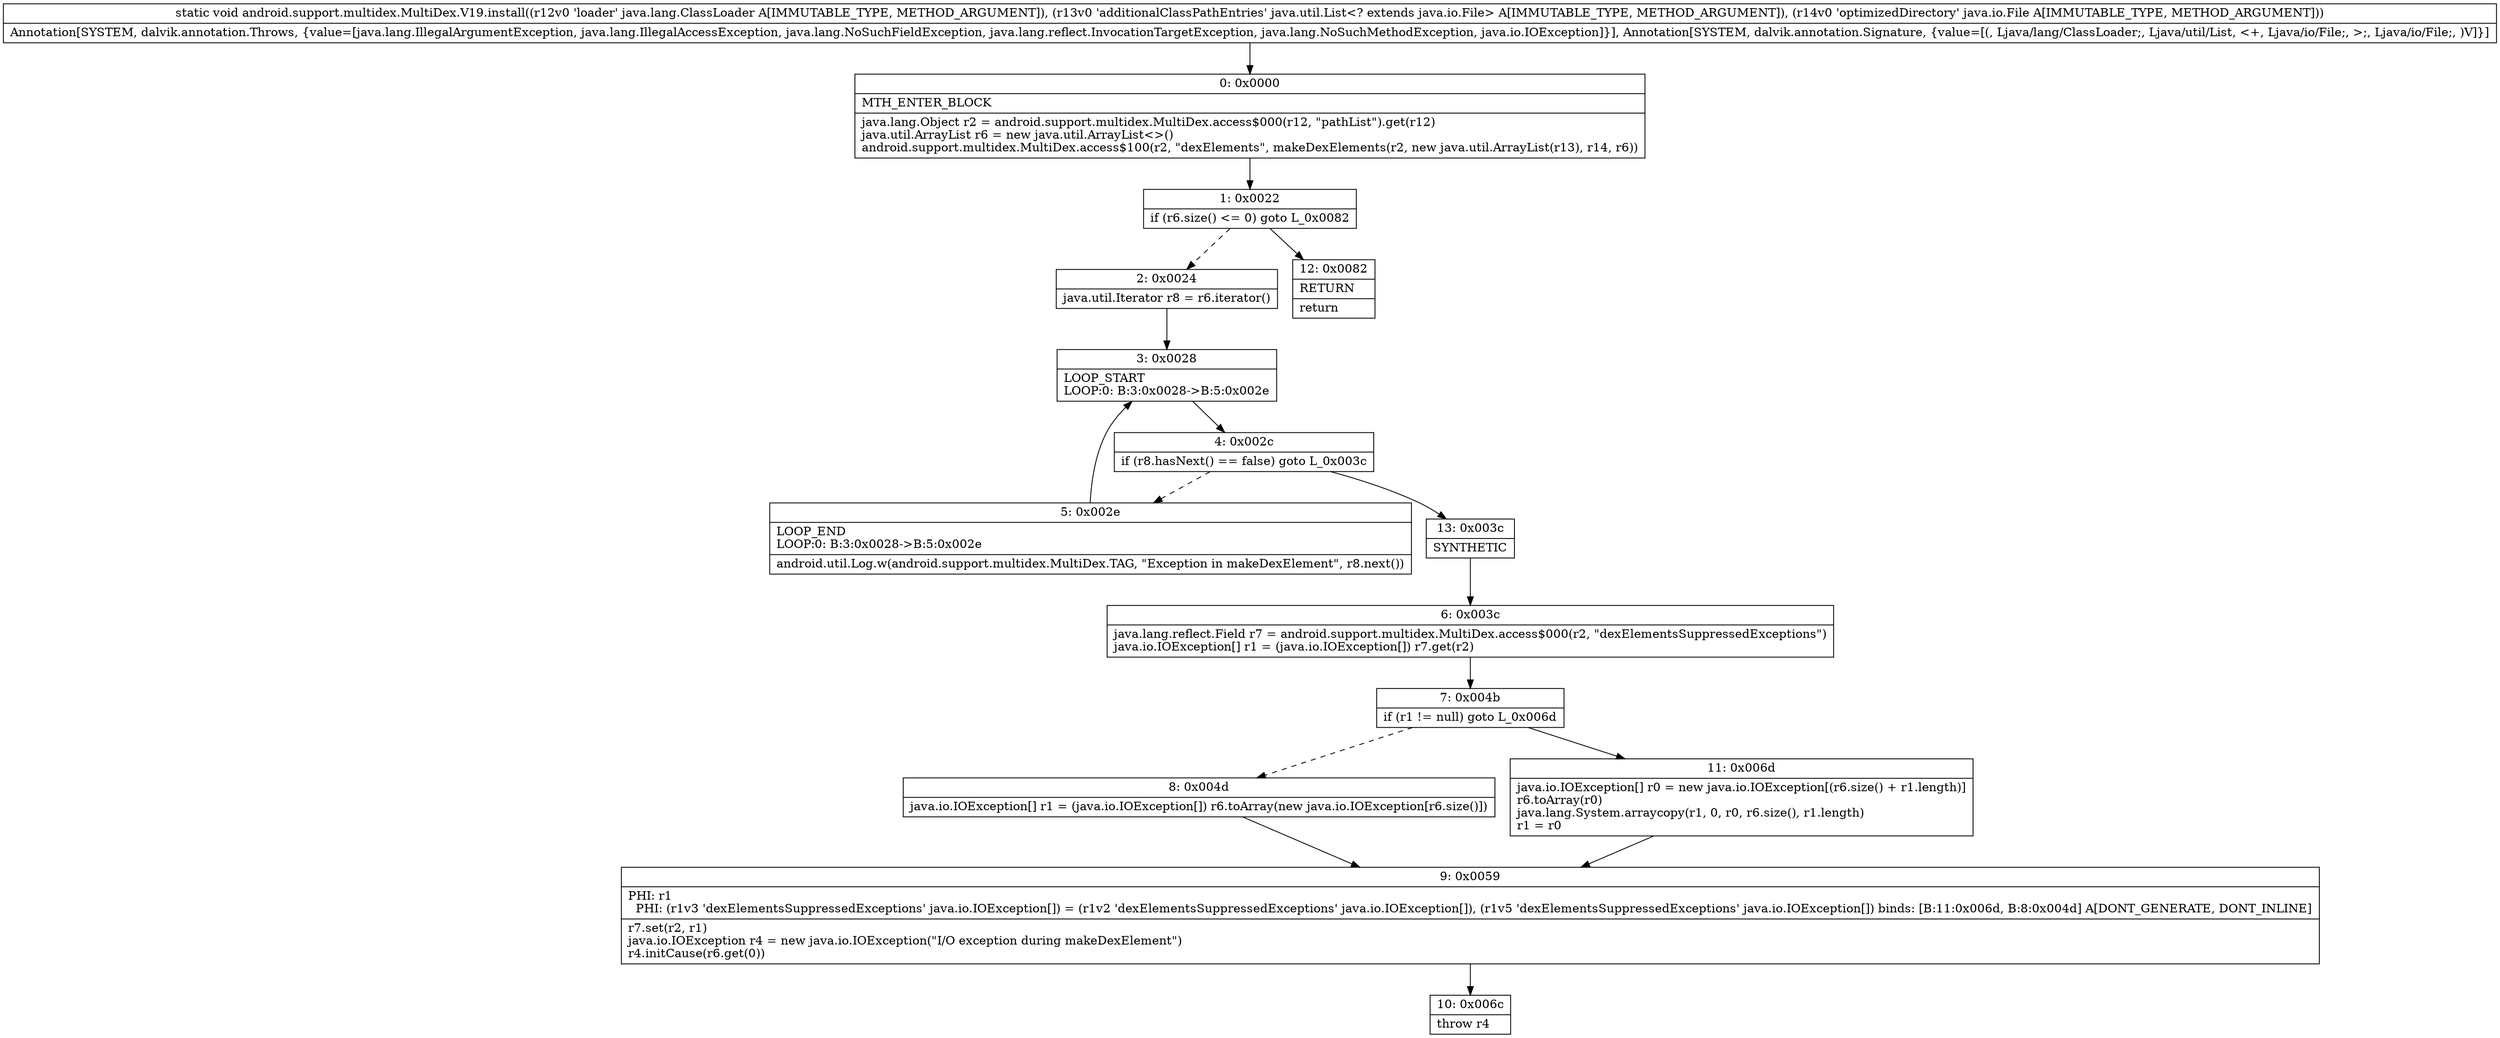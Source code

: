 digraph "CFG forandroid.support.multidex.MultiDex.V19.install(Ljava\/lang\/ClassLoader;Ljava\/util\/List;Ljava\/io\/File;)V" {
Node_0 [shape=record,label="{0\:\ 0x0000|MTH_ENTER_BLOCK\l|java.lang.Object r2 = android.support.multidex.MultiDex.access$000(r12, \"pathList\").get(r12)\ljava.util.ArrayList r6 = new java.util.ArrayList\<\>()\landroid.support.multidex.MultiDex.access$100(r2, \"dexElements\", makeDexElements(r2, new java.util.ArrayList(r13), r14, r6))\l}"];
Node_1 [shape=record,label="{1\:\ 0x0022|if (r6.size() \<= 0) goto L_0x0082\l}"];
Node_2 [shape=record,label="{2\:\ 0x0024|java.util.Iterator r8 = r6.iterator()\l}"];
Node_3 [shape=record,label="{3\:\ 0x0028|LOOP_START\lLOOP:0: B:3:0x0028\-\>B:5:0x002e\l}"];
Node_4 [shape=record,label="{4\:\ 0x002c|if (r8.hasNext() == false) goto L_0x003c\l}"];
Node_5 [shape=record,label="{5\:\ 0x002e|LOOP_END\lLOOP:0: B:3:0x0028\-\>B:5:0x002e\l|android.util.Log.w(android.support.multidex.MultiDex.TAG, \"Exception in makeDexElement\", r8.next())\l}"];
Node_6 [shape=record,label="{6\:\ 0x003c|java.lang.reflect.Field r7 = android.support.multidex.MultiDex.access$000(r2, \"dexElementsSuppressedExceptions\")\ljava.io.IOException[] r1 = (java.io.IOException[]) r7.get(r2)\l}"];
Node_7 [shape=record,label="{7\:\ 0x004b|if (r1 != null) goto L_0x006d\l}"];
Node_8 [shape=record,label="{8\:\ 0x004d|java.io.IOException[] r1 = (java.io.IOException[]) r6.toArray(new java.io.IOException[r6.size()])\l}"];
Node_9 [shape=record,label="{9\:\ 0x0059|PHI: r1 \l  PHI: (r1v3 'dexElementsSuppressedExceptions' java.io.IOException[]) = (r1v2 'dexElementsSuppressedExceptions' java.io.IOException[]), (r1v5 'dexElementsSuppressedExceptions' java.io.IOException[]) binds: [B:11:0x006d, B:8:0x004d] A[DONT_GENERATE, DONT_INLINE]\l|r7.set(r2, r1)\ljava.io.IOException r4 = new java.io.IOException(\"I\/O exception during makeDexElement\")\lr4.initCause(r6.get(0))\l}"];
Node_10 [shape=record,label="{10\:\ 0x006c|throw r4\l}"];
Node_11 [shape=record,label="{11\:\ 0x006d|java.io.IOException[] r0 = new java.io.IOException[(r6.size() + r1.length)]\lr6.toArray(r0)\ljava.lang.System.arraycopy(r1, 0, r0, r6.size(), r1.length)\lr1 = r0\l}"];
Node_12 [shape=record,label="{12\:\ 0x0082|RETURN\l|return\l}"];
Node_13 [shape=record,label="{13\:\ 0x003c|SYNTHETIC\l}"];
MethodNode[shape=record,label="{static void android.support.multidex.MultiDex.V19.install((r12v0 'loader' java.lang.ClassLoader A[IMMUTABLE_TYPE, METHOD_ARGUMENT]), (r13v0 'additionalClassPathEntries' java.util.List\<? extends java.io.File\> A[IMMUTABLE_TYPE, METHOD_ARGUMENT]), (r14v0 'optimizedDirectory' java.io.File A[IMMUTABLE_TYPE, METHOD_ARGUMENT]))  | Annotation[SYSTEM, dalvik.annotation.Throws, \{value=[java.lang.IllegalArgumentException, java.lang.IllegalAccessException, java.lang.NoSuchFieldException, java.lang.reflect.InvocationTargetException, java.lang.NoSuchMethodException, java.io.IOException]\}], Annotation[SYSTEM, dalvik.annotation.Signature, \{value=[(, Ljava\/lang\/ClassLoader;, Ljava\/util\/List, \<+, Ljava\/io\/File;, \>;, Ljava\/io\/File;, )V]\}]\l}"];
MethodNode -> Node_0;
Node_0 -> Node_1;
Node_1 -> Node_2[style=dashed];
Node_1 -> Node_12;
Node_2 -> Node_3;
Node_3 -> Node_4;
Node_4 -> Node_5[style=dashed];
Node_4 -> Node_13;
Node_5 -> Node_3;
Node_6 -> Node_7;
Node_7 -> Node_8[style=dashed];
Node_7 -> Node_11;
Node_8 -> Node_9;
Node_9 -> Node_10;
Node_11 -> Node_9;
Node_13 -> Node_6;
}

